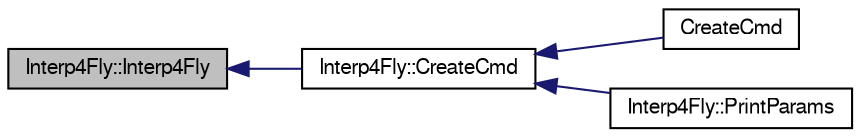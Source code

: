 digraph "Interp4Fly::Interp4Fly"
{
  edge [fontname="FreeSans",fontsize="10",labelfontname="FreeSans",labelfontsize="10"];
  node [fontname="FreeSans",fontsize="10",shape=record];
  rankdir="LR";
  Node1 [label="Interp4Fly::Interp4Fly",height=0.2,width=0.4,color="black", fillcolor="grey75", style="filled", fontcolor="black"];
  Node1 -> Node2 [dir="back",color="midnightblue",fontsize="10",style="solid",fontname="FreeSans"];
  Node2 [label="Interp4Fly::CreateCmd",height=0.2,width=0.4,color="black", fillcolor="white", style="filled",URL="$class_interp4_fly.html#a49978430e1b3f289d1886dbea57dfa82",tooltip="Ta metoda nie musi być zdefiniowna w klasie bazowej. "];
  Node2 -> Node3 [dir="back",color="midnightblue",fontsize="10",style="solid",fontname="FreeSans"];
  Node3 [label="CreateCmd",height=0.2,width=0.4,color="black", fillcolor="white", style="filled",URL="$_interp4_fly_8cpp.html#ad4f8d6a4dc782b0f28c6d962b417afdb"];
  Node2 -> Node4 [dir="back",color="midnightblue",fontsize="10",style="solid",fontname="FreeSans"];
  Node4 [label="Interp4Fly::PrintParams",height=0.2,width=0.4,color="black", fillcolor="white", style="filled",URL="$class_interp4_fly.html#af7587acc60d7904c8b16266e0781113e",tooltip="funkcja wyswietla jakiego typu dane sa uzywane do sterowania dronem oraz wyswietla w jakich jednostka..."];
}
